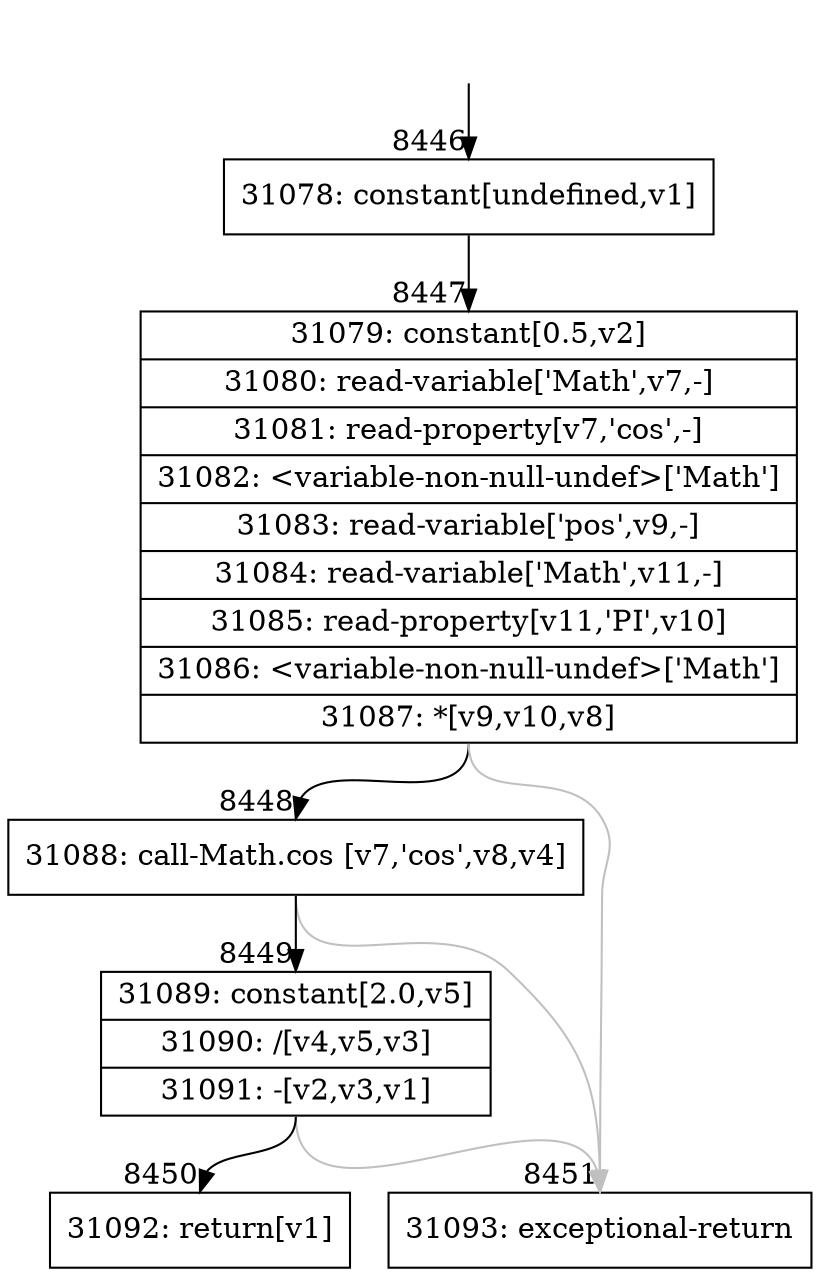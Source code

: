 digraph {
rankdir="TD"
BB_entry560[shape=none,label=""];
BB_entry560 -> BB8446 [tailport=s, headport=n, headlabel="    8446"]
BB8446 [shape=record label="{31078: constant[undefined,v1]}" ] 
BB8446 -> BB8447 [tailport=s, headport=n, headlabel="      8447"]
BB8447 [shape=record label="{31079: constant[0.5,v2]|31080: read-variable['Math',v7,-]|31081: read-property[v7,'cos',-]|31082: \<variable-non-null-undef\>['Math']|31083: read-variable['pos',v9,-]|31084: read-variable['Math',v11,-]|31085: read-property[v11,'PI',v10]|31086: \<variable-non-null-undef\>['Math']|31087: *[v9,v10,v8]}" ] 
BB8447 -> BB8448 [tailport=s, headport=n, headlabel="      8448"]
BB8447 -> BB8451 [tailport=s, headport=n, color=gray, headlabel="      8451"]
BB8448 [shape=record label="{31088: call-Math.cos [v7,'cos',v8,v4]}" ] 
BB8448 -> BB8449 [tailport=s, headport=n, headlabel="      8449"]
BB8448 -> BB8451 [tailport=s, headport=n, color=gray]
BB8449 [shape=record label="{31089: constant[2.0,v5]|31090: /[v4,v5,v3]|31091: -[v2,v3,v1]}" ] 
BB8449 -> BB8450 [tailport=s, headport=n, headlabel="      8450"]
BB8449 -> BB8451 [tailport=s, headport=n, color=gray]
BB8450 [shape=record label="{31092: return[v1]}" ] 
BB8451 [shape=record label="{31093: exceptional-return}" ] 
//#$~ 6067
}
